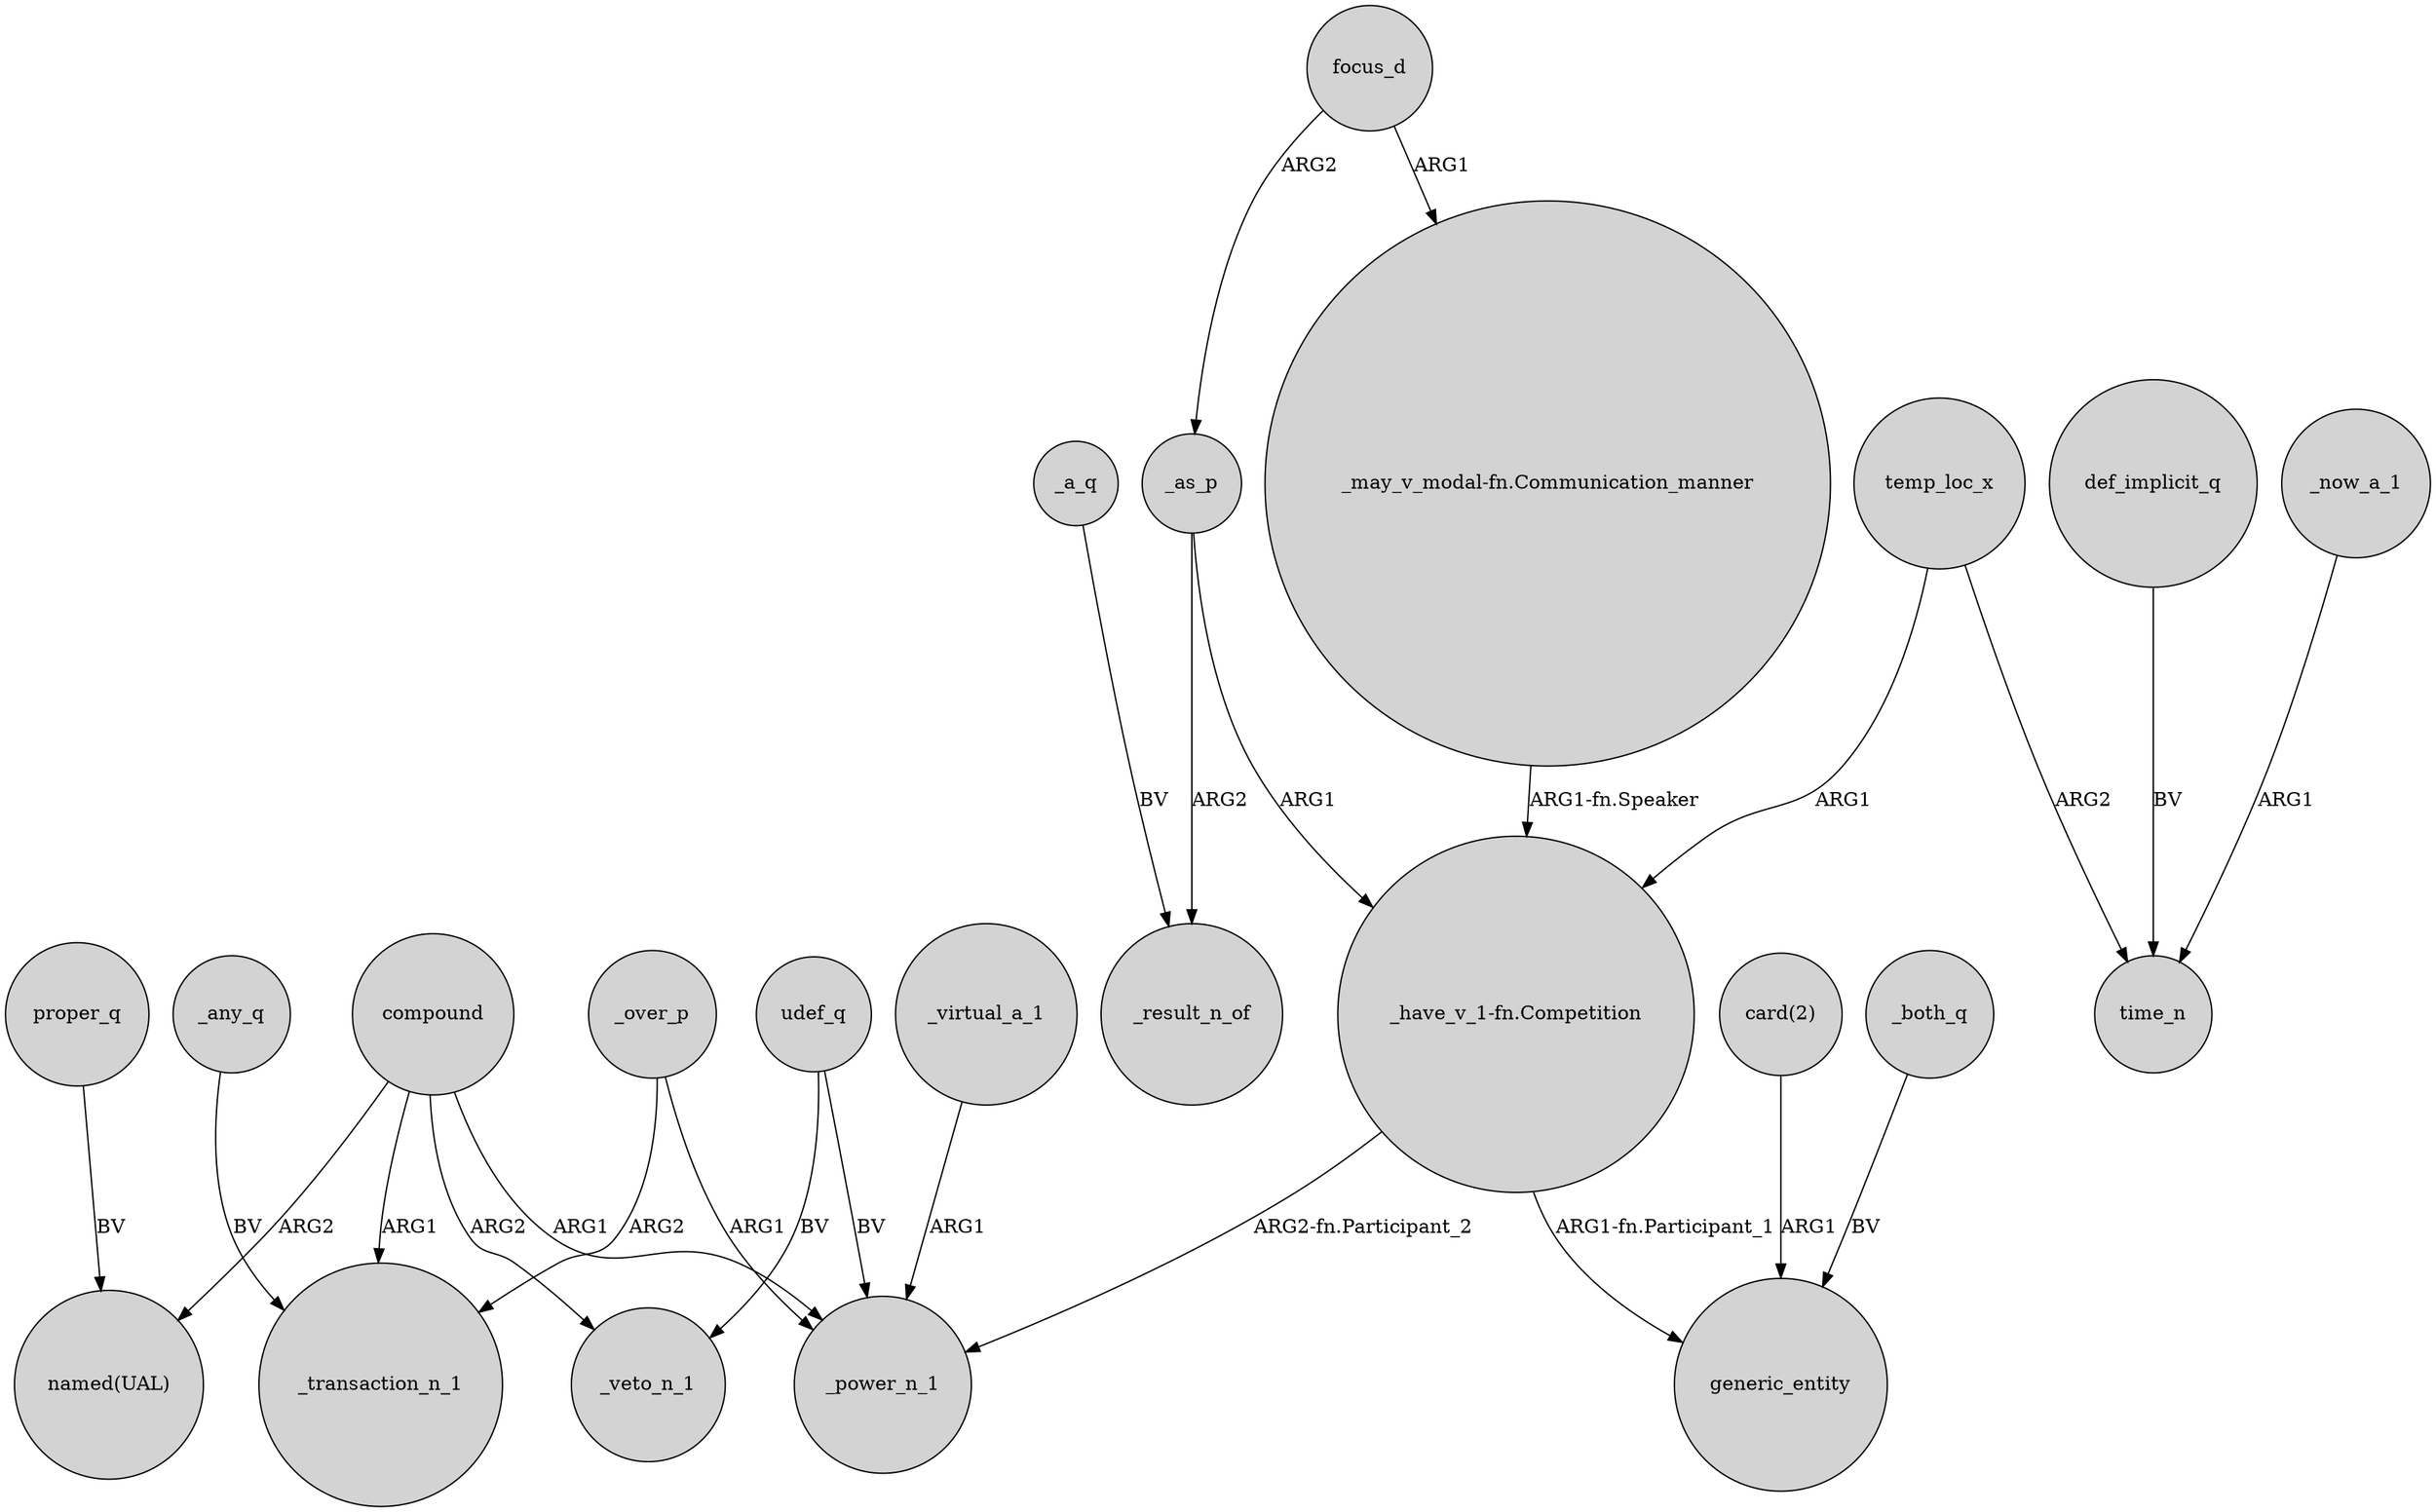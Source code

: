 digraph {
	node [shape=circle style=filled]
	_virtual_a_1 -> _power_n_1 [label=ARG1]
	_any_q -> _transaction_n_1 [label=BV]
	_now_a_1 -> time_n [label=ARG1]
	proper_q -> "named(UAL)" [label=BV]
	_as_p -> _result_n_of [label=ARG2]
	compound -> _veto_n_1 [label=ARG2]
	"_may_v_modal-fn.Communication_manner" -> "_have_v_1-fn.Competition" [label="ARG1-fn.Speaker"]
	_over_p -> _power_n_1 [label=ARG1]
	temp_loc_x -> "_have_v_1-fn.Competition" [label=ARG1]
	"_have_v_1-fn.Competition" -> generic_entity [label="ARG1-fn.Participant_1"]
	udef_q -> _veto_n_1 [label=BV]
	_over_p -> _transaction_n_1 [label=ARG2]
	_a_q -> _result_n_of [label=BV]
	compound -> "named(UAL)" [label=ARG2]
	"card(2)" -> generic_entity [label=ARG1]
	"_have_v_1-fn.Competition" -> _power_n_1 [label="ARG2-fn.Participant_2"]
	focus_d -> _as_p [label=ARG2]
	temp_loc_x -> time_n [label=ARG2]
	def_implicit_q -> time_n [label=BV]
	compound -> _transaction_n_1 [label=ARG1]
	compound -> _power_n_1 [label=ARG1]
	_as_p -> "_have_v_1-fn.Competition" [label=ARG1]
	_both_q -> generic_entity [label=BV]
	focus_d -> "_may_v_modal-fn.Communication_manner" [label=ARG1]
	udef_q -> _power_n_1 [label=BV]
}
